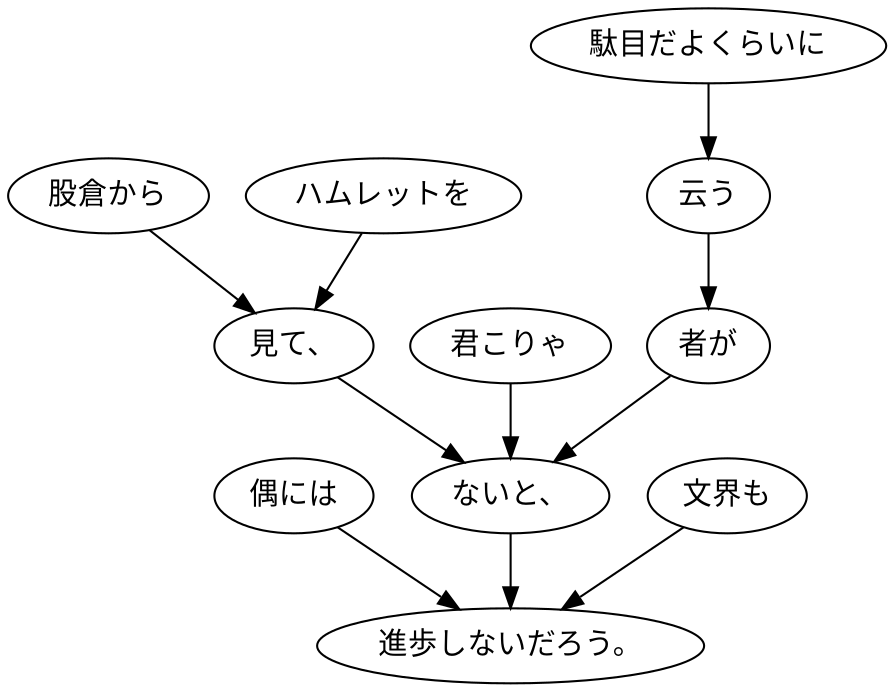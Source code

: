 digraph graph3942 {
	node0 [label="偶には"];
	node1 [label="股倉から"];
	node2 [label="ハムレットを"];
	node3 [label="見て、"];
	node4 [label="君こりゃ"];
	node5 [label="駄目だよくらいに"];
	node6 [label="云う"];
	node7 [label="者が"];
	node8 [label="ないと、"];
	node9 [label="文界も"];
	node10 [label="進歩しないだろう。"];
	node0 -> node10;
	node1 -> node3;
	node2 -> node3;
	node3 -> node8;
	node4 -> node8;
	node5 -> node6;
	node6 -> node7;
	node7 -> node8;
	node8 -> node10;
	node9 -> node10;
}
